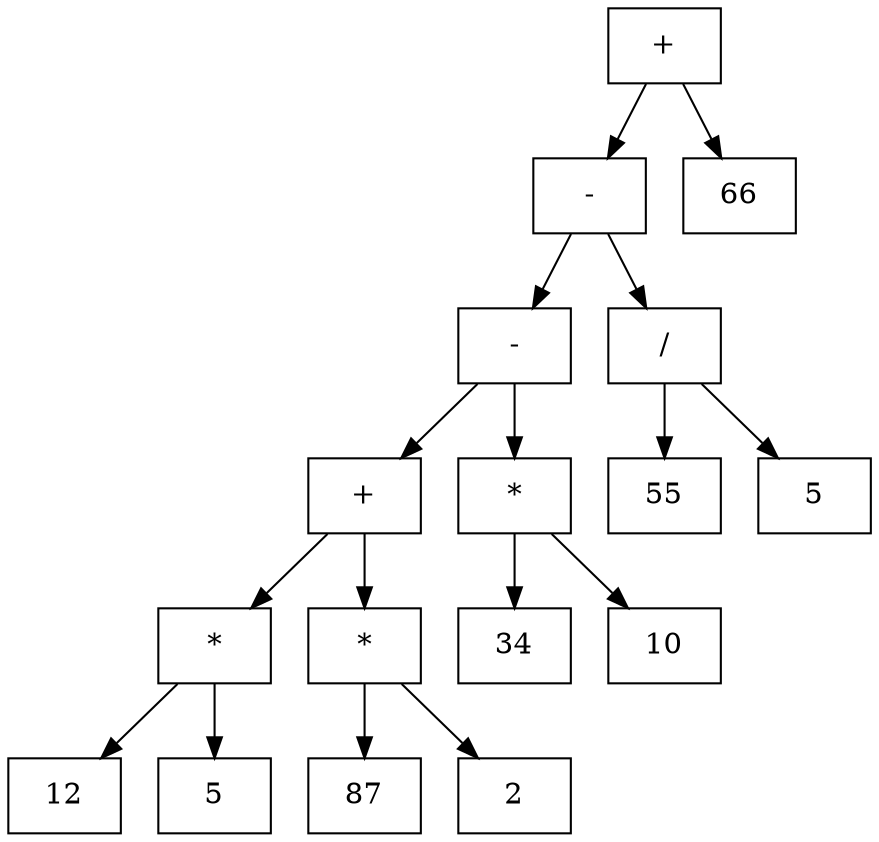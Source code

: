 digraph TREE {
	node [shape = box]

	peak0x56451d09fda0 [label = "+"];
		peak0x56451d09fda0 -> peak0x56451d09fce0
	peak0x56451d09fce0 [label = "-"];
		peak0x56451d09fce0 -> peak0x56451d09fc20
	peak0x56451d09fc20 [label = "-"];
		peak0x56451d09fc20 -> peak0x56451d09fb60
	peak0x56451d09fb60 [label = "+"];
		peak0x56451d09fb60 -> peak0x56451d09f6f0
	peak0x56451d09f6f0 [label = "*"];
		peak0x56451d09f6f0 -> peak0x56451d09f6c0
	peak0x56451d09f6c0 [label = "12"];
		peak0x56451d09f6f0 -> peak0x56451d09f720
	peak0x56451d09f720 [label = "5"];
		peak0x56451d09fb60 -> peak0x56451d09fbc0
	peak0x56451d09fbc0 [label = "*"];
		peak0x56451d09fbc0 -> peak0x56451d09fb90
	peak0x56451d09fb90 [label = "87"];
		peak0x56451d09fbc0 -> peak0x56451d09fbf0
	peak0x56451d09fbf0 [label = "2"];
		peak0x56451d09fc20 -> peak0x56451d09fc80
	peak0x56451d09fc80 [label = "*"];
		peak0x56451d09fc80 -> peak0x56451d09fc50
	peak0x56451d09fc50 [label = "34"];
		peak0x56451d09fc80 -> peak0x56451d09fcb0
	peak0x56451d09fcb0 [label = "10"];
		peak0x56451d09fce0 -> peak0x56451d09fd40
	peak0x56451d09fd40 [label = "/"];
		peak0x56451d09fd40 -> peak0x56451d09fd10
	peak0x56451d09fd10 [label = "55"];
		peak0x56451d09fd40 -> peak0x56451d09fd70
	peak0x56451d09fd70 [label = "5"];
		peak0x56451d09fda0 -> peak0x56451d09fdd0
	peak0x56451d09fdd0 [label = "66"];
}
